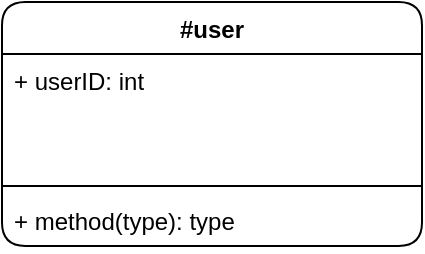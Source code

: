 <mxfile>
    <diagram id="efv1Mr6l7jNVXMABPYbO" name="Page-1">
        <mxGraphModel dx="543" dy="1573" grid="1" gridSize="10" guides="1" tooltips="1" connect="1" arrows="1" fold="1" page="1" pageScale="1" pageWidth="850" pageHeight="1100" math="0" shadow="0">
            <root>
                <mxCell id="0"/>
                <mxCell id="1" parent="0"/>
                <object label="#user" id="2">
                    <mxCell style="swimlane;fontStyle=1;align=center;verticalAlign=top;childLayout=stackLayout;horizontal=1;startSize=26;horizontalStack=0;resizeParent=1;resizeParentMax=0;resizeLast=0;collapsible=1;marginBottom=0;rounded=1;" parent="1" vertex="1">
                        <mxGeometry x="40" y="-400" width="210" height="122" as="geometry">
                            <mxRectangle x="40" y="-400" width="70" height="30" as="alternateBounds"/>
                        </mxGeometry>
                    </mxCell>
                </object>
                <object label="+ userID: int" userID="int&#10;" id="3">
                    <mxCell style="text;strokeColor=none;fillColor=none;align=left;verticalAlign=top;spacingLeft=4;spacingRight=4;overflow=hidden;rotatable=0;points=[[0,0.5],[1,0.5]];portConstraint=eastwest;rounded=1;" parent="2" vertex="1">
                        <mxGeometry y="26" width="210" height="62" as="geometry"/>
                    </mxCell>
                </object>
                <mxCell id="4" value="" style="line;strokeWidth=1;fillColor=none;align=left;verticalAlign=middle;spacingTop=-1;spacingLeft=3;spacingRight=3;rotatable=0;labelPosition=right;points=[];portConstraint=eastwest;strokeColor=inherit;rounded=1;" parent="2" vertex="1">
                    <mxGeometry y="88" width="210" height="8" as="geometry"/>
                </mxCell>
                <mxCell id="5" value="+ method(type): type" style="text;strokeColor=none;fillColor=none;align=left;verticalAlign=top;spacingLeft=4;spacingRight=4;overflow=hidden;rotatable=0;points=[[0,0.5],[1,0.5]];portConstraint=eastwest;rounded=1;" parent="2" vertex="1">
                    <mxGeometry y="96" width="210" height="26" as="geometry"/>
                </mxCell>
            </root>
        </mxGraphModel>
    </diagram>
</mxfile>